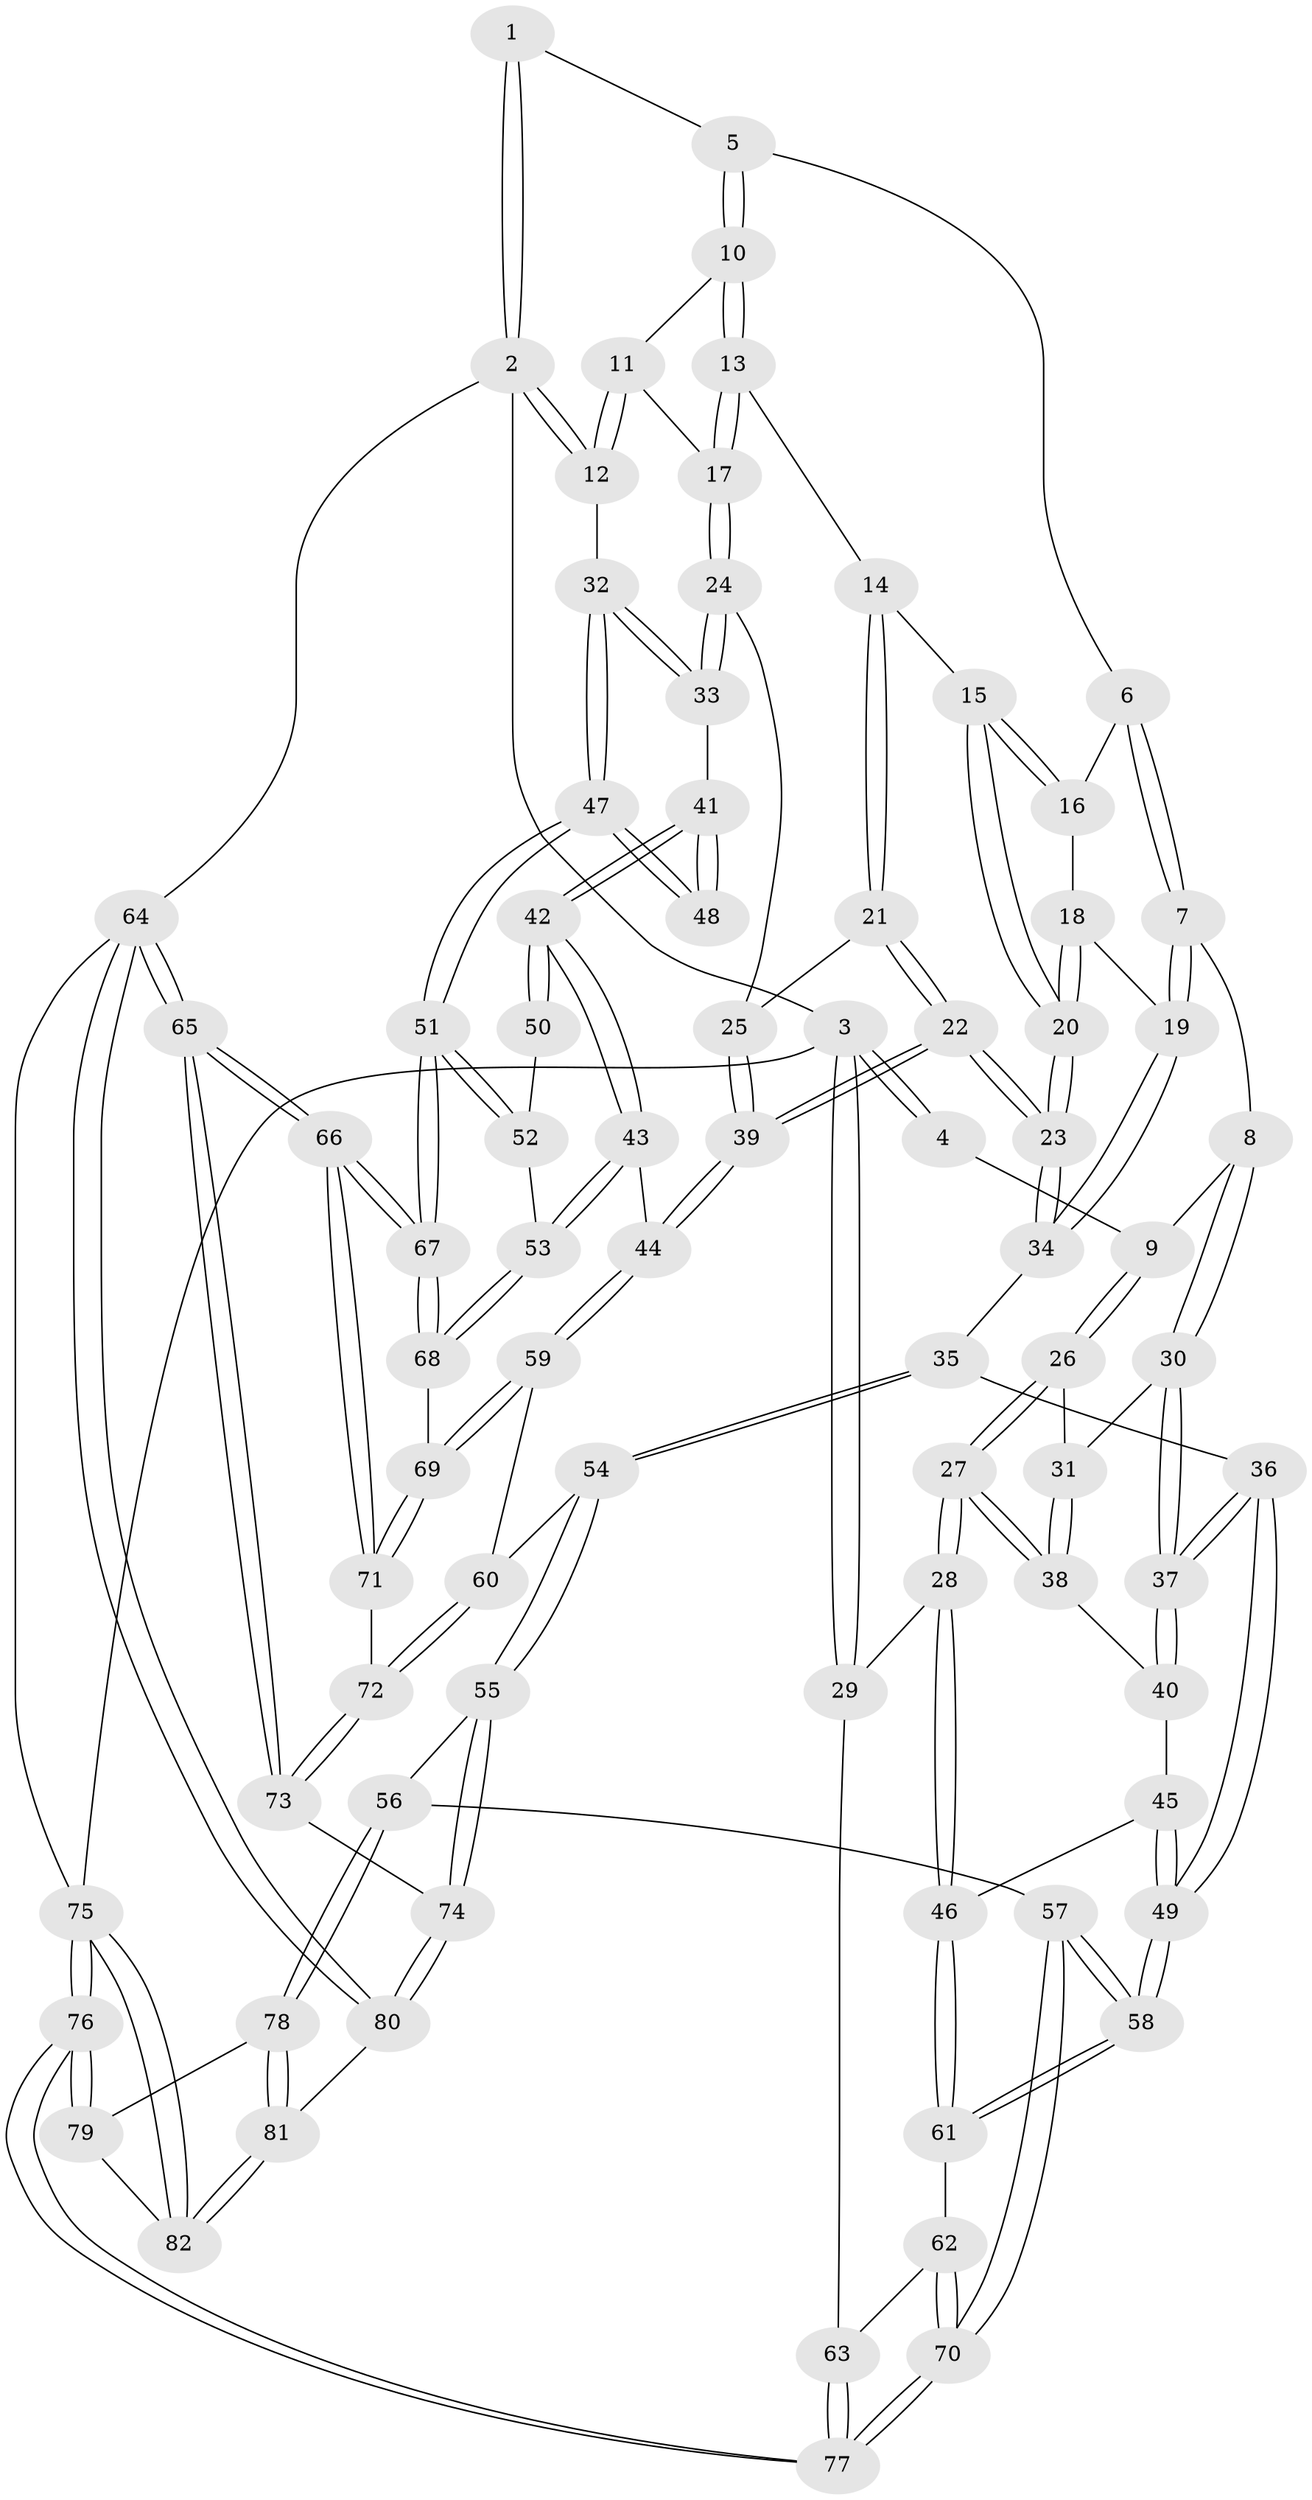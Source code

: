 // Generated by graph-tools (version 1.1) at 2025/01/03/09/25 05:01:56]
// undirected, 82 vertices, 202 edges
graph export_dot {
graph [start="1"]
  node [color=gray90,style=filled];
  1 [pos="+0.6608384116788093+0"];
  2 [pos="+1+0"];
  3 [pos="+0+0"];
  4 [pos="+0.2630099581754188+0"];
  5 [pos="+0.6666309533077114+0"];
  6 [pos="+0.5584378697270789+0.09397829465327426"];
  7 [pos="+0.43839447803493087+0.17219413538754144"];
  8 [pos="+0.2678007278211644+0.06209843062882421"];
  9 [pos="+0.26313125210406807+0.05795289720482408"];
  10 [pos="+0.7094254064471243+0.04735626191730087"];
  11 [pos="+0.971527976325247+0.021384451776765994"];
  12 [pos="+1+0"];
  13 [pos="+0.744359286826759+0.11030652089415724"];
  14 [pos="+0.6775806374339749+0.20221110674812728"];
  15 [pos="+0.6775717258913162+0.20221518357939916"];
  16 [pos="+0.6020902905930826+0.19583558743249074"];
  17 [pos="+0.8287921563747935+0.16347830934918464"];
  18 [pos="+0.5941450249084214+0.20533981817133434"];
  19 [pos="+0.45539156173085454+0.22888881594788688"];
  20 [pos="+0.6018245821844285+0.287708879151899"];
  21 [pos="+0.7020035617368748+0.2807152001115512"];
  22 [pos="+0.5730720777960923+0.43807408614458876"];
  23 [pos="+0.5381476547058657+0.42019835863785"];
  24 [pos="+0.8789821667416714+0.2622955780923538"];
  25 [pos="+0.7980537683062838+0.2879445945543033"];
  26 [pos="+0.15932259246352748+0.15960768208415416"];
  27 [pos="+0+0.2839158673296069"];
  28 [pos="+0+0.3029874484145566"];
  29 [pos="+0+0.3030898501783535"];
  30 [pos="+0.31470146057315823+0.3196798568194983"];
  31 [pos="+0.2710800645348379+0.3134630799499552"];
  32 [pos="+1+0.2627672333338734"];
  33 [pos="+0.9108385109000572+0.289359191846491"];
  34 [pos="+0.47929673544296353+0.40632337756317505"];
  35 [pos="+0.462673005611433+0.41352914642542576"];
  36 [pos="+0.44592975952772684+0.41635893759801207"];
  37 [pos="+0.43213891518908887+0.41277466736265983"];
  38 [pos="+0.16317211688468128+0.3787953457723513"];
  39 [pos="+0.6047053481040734+0.46316661931649616"];
  40 [pos="+0.21617841486293468+0.4312869659224305"];
  41 [pos="+0.8642802000846844+0.4223387552364973"];
  42 [pos="+0.8050790275807997+0.5040326263307037"];
  43 [pos="+0.7958726505579751+0.5151893907407998"];
  44 [pos="+0.6344684390858016+0.4958934611114405"];
  45 [pos="+0.20928045734888556+0.4738078970581455"];
  46 [pos="+0.14112919751003025+0.5669102903004999"];
  47 [pos="+1+0.5252000366700376"];
  48 [pos="+1+0.5038701558652102"];
  49 [pos="+0.3058723852235715+0.5830410042431663"];
  50 [pos="+1+0.5116298990562802"];
  51 [pos="+1+0.713835613912834"];
  52 [pos="+0.9180908287287222+0.5539482456094473"];
  53 [pos="+0.8144377725484608+0.5455783805859911"];
  54 [pos="+0.4250874605520684+0.7454460647788747"];
  55 [pos="+0.37339900003415827+0.7790588553500617"];
  56 [pos="+0.31718902868799465+0.7750619317794546"];
  57 [pos="+0.316779981556244+0.7748508323377351"];
  58 [pos="+0.26777981166957593+0.6916917186697438"];
  59 [pos="+0.624486101075972+0.5472236865592814"];
  60 [pos="+0.49772655707654245+0.7267682143225125"];
  61 [pos="+0.1491649866357488+0.6366221599927274"];
  62 [pos="+0.10258577133648371+0.6543314022703209"];
  63 [pos="+0+0.6526658394172031"];
  64 [pos="+1+1"];
  65 [pos="+1+1"];
  66 [pos="+1+1"];
  67 [pos="+1+1"];
  68 [pos="+0.8466704256850415+0.6588958560203287"];
  69 [pos="+0.698339137289589+0.7636283515990143"];
  70 [pos="+0.06733156965906184+0.9016779024563871"];
  71 [pos="+0.6903540658323948+0.7846128626819984"];
  72 [pos="+0.6597638422128055+0.8040192536477887"];
  73 [pos="+0.6408576678556884+0.8628147129761395"];
  74 [pos="+0.5611577890942675+1"];
  75 [pos="+0+1"];
  76 [pos="+0+1"];
  77 [pos="+0+1"];
  78 [pos="+0.3037411819263151+0.8737092064915841"];
  79 [pos="+0.29199565765725155+0.9273389837146283"];
  80 [pos="+0.5763298431780991+1"];
  81 [pos="+0.5024529928929289+1"];
  82 [pos="+0.3655094245538117+1"];
  1 -- 2;
  1 -- 2;
  1 -- 5;
  2 -- 3;
  2 -- 12;
  2 -- 12;
  2 -- 64;
  3 -- 4;
  3 -- 4;
  3 -- 29;
  3 -- 29;
  3 -- 75;
  4 -- 9;
  5 -- 6;
  5 -- 10;
  5 -- 10;
  6 -- 7;
  6 -- 7;
  6 -- 16;
  7 -- 8;
  7 -- 19;
  7 -- 19;
  8 -- 9;
  8 -- 30;
  8 -- 30;
  9 -- 26;
  9 -- 26;
  10 -- 11;
  10 -- 13;
  10 -- 13;
  11 -- 12;
  11 -- 12;
  11 -- 17;
  12 -- 32;
  13 -- 14;
  13 -- 17;
  13 -- 17;
  14 -- 15;
  14 -- 21;
  14 -- 21;
  15 -- 16;
  15 -- 16;
  15 -- 20;
  15 -- 20;
  16 -- 18;
  17 -- 24;
  17 -- 24;
  18 -- 19;
  18 -- 20;
  18 -- 20;
  19 -- 34;
  19 -- 34;
  20 -- 23;
  20 -- 23;
  21 -- 22;
  21 -- 22;
  21 -- 25;
  22 -- 23;
  22 -- 23;
  22 -- 39;
  22 -- 39;
  23 -- 34;
  23 -- 34;
  24 -- 25;
  24 -- 33;
  24 -- 33;
  25 -- 39;
  25 -- 39;
  26 -- 27;
  26 -- 27;
  26 -- 31;
  27 -- 28;
  27 -- 28;
  27 -- 38;
  27 -- 38;
  28 -- 29;
  28 -- 46;
  28 -- 46;
  29 -- 63;
  30 -- 31;
  30 -- 37;
  30 -- 37;
  31 -- 38;
  31 -- 38;
  32 -- 33;
  32 -- 33;
  32 -- 47;
  32 -- 47;
  33 -- 41;
  34 -- 35;
  35 -- 36;
  35 -- 54;
  35 -- 54;
  36 -- 37;
  36 -- 37;
  36 -- 49;
  36 -- 49;
  37 -- 40;
  37 -- 40;
  38 -- 40;
  39 -- 44;
  39 -- 44;
  40 -- 45;
  41 -- 42;
  41 -- 42;
  41 -- 48;
  41 -- 48;
  42 -- 43;
  42 -- 43;
  42 -- 50;
  42 -- 50;
  43 -- 44;
  43 -- 53;
  43 -- 53;
  44 -- 59;
  44 -- 59;
  45 -- 46;
  45 -- 49;
  45 -- 49;
  46 -- 61;
  46 -- 61;
  47 -- 48;
  47 -- 48;
  47 -- 51;
  47 -- 51;
  49 -- 58;
  49 -- 58;
  50 -- 52;
  51 -- 52;
  51 -- 52;
  51 -- 67;
  51 -- 67;
  52 -- 53;
  53 -- 68;
  53 -- 68;
  54 -- 55;
  54 -- 55;
  54 -- 60;
  55 -- 56;
  55 -- 74;
  55 -- 74;
  56 -- 57;
  56 -- 78;
  56 -- 78;
  57 -- 58;
  57 -- 58;
  57 -- 70;
  57 -- 70;
  58 -- 61;
  58 -- 61;
  59 -- 60;
  59 -- 69;
  59 -- 69;
  60 -- 72;
  60 -- 72;
  61 -- 62;
  62 -- 63;
  62 -- 70;
  62 -- 70;
  63 -- 77;
  63 -- 77;
  64 -- 65;
  64 -- 65;
  64 -- 80;
  64 -- 80;
  64 -- 75;
  65 -- 66;
  65 -- 66;
  65 -- 73;
  65 -- 73;
  66 -- 67;
  66 -- 67;
  66 -- 71;
  66 -- 71;
  67 -- 68;
  67 -- 68;
  68 -- 69;
  69 -- 71;
  69 -- 71;
  70 -- 77;
  70 -- 77;
  71 -- 72;
  72 -- 73;
  72 -- 73;
  73 -- 74;
  74 -- 80;
  74 -- 80;
  75 -- 76;
  75 -- 76;
  75 -- 82;
  75 -- 82;
  76 -- 77;
  76 -- 77;
  76 -- 79;
  76 -- 79;
  78 -- 79;
  78 -- 81;
  78 -- 81;
  79 -- 82;
  80 -- 81;
  81 -- 82;
  81 -- 82;
}
